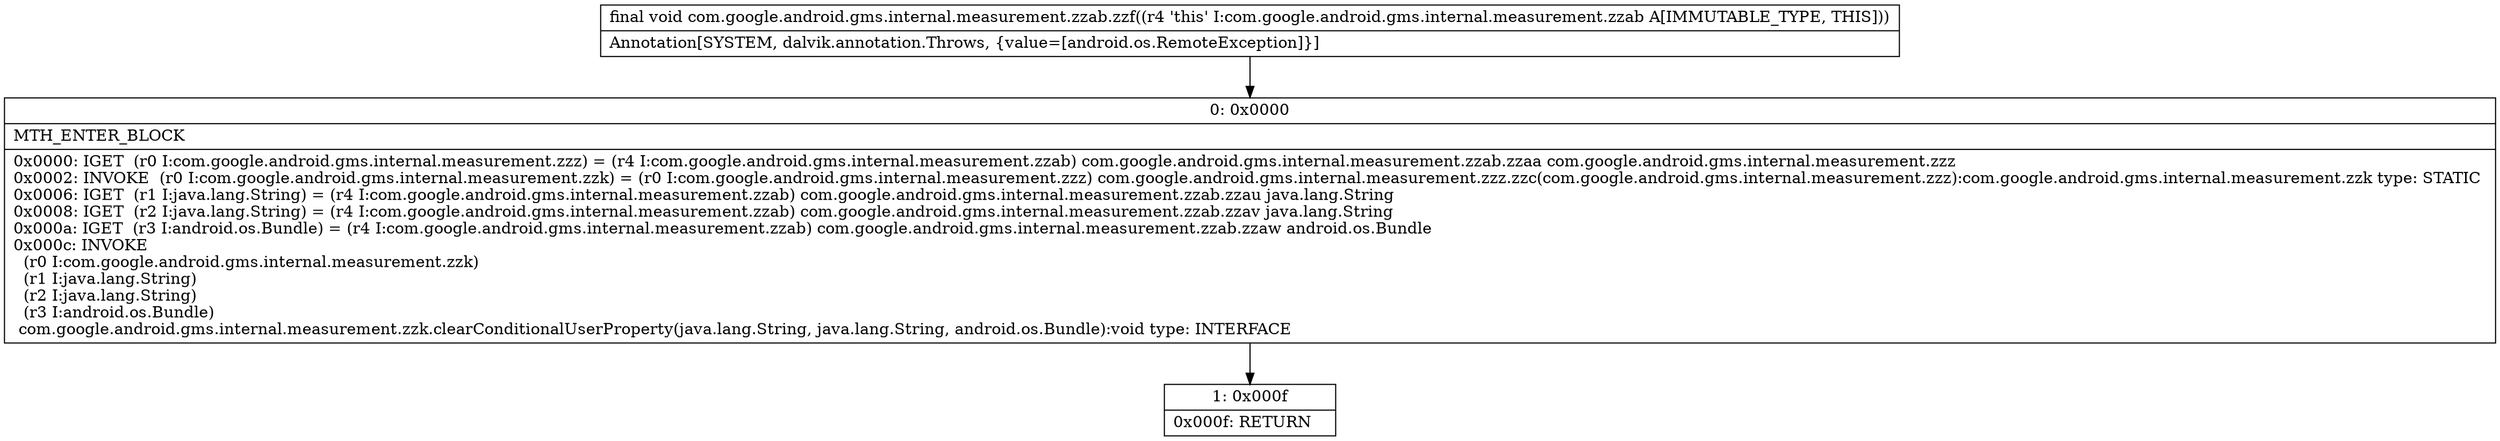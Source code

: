 digraph "CFG forcom.google.android.gms.internal.measurement.zzab.zzf()V" {
Node_0 [shape=record,label="{0\:\ 0x0000|MTH_ENTER_BLOCK\l|0x0000: IGET  (r0 I:com.google.android.gms.internal.measurement.zzz) = (r4 I:com.google.android.gms.internal.measurement.zzab) com.google.android.gms.internal.measurement.zzab.zzaa com.google.android.gms.internal.measurement.zzz \l0x0002: INVOKE  (r0 I:com.google.android.gms.internal.measurement.zzk) = (r0 I:com.google.android.gms.internal.measurement.zzz) com.google.android.gms.internal.measurement.zzz.zzc(com.google.android.gms.internal.measurement.zzz):com.google.android.gms.internal.measurement.zzk type: STATIC \l0x0006: IGET  (r1 I:java.lang.String) = (r4 I:com.google.android.gms.internal.measurement.zzab) com.google.android.gms.internal.measurement.zzab.zzau java.lang.String \l0x0008: IGET  (r2 I:java.lang.String) = (r4 I:com.google.android.gms.internal.measurement.zzab) com.google.android.gms.internal.measurement.zzab.zzav java.lang.String \l0x000a: IGET  (r3 I:android.os.Bundle) = (r4 I:com.google.android.gms.internal.measurement.zzab) com.google.android.gms.internal.measurement.zzab.zzaw android.os.Bundle \l0x000c: INVOKE  \l  (r0 I:com.google.android.gms.internal.measurement.zzk)\l  (r1 I:java.lang.String)\l  (r2 I:java.lang.String)\l  (r3 I:android.os.Bundle)\l com.google.android.gms.internal.measurement.zzk.clearConditionalUserProperty(java.lang.String, java.lang.String, android.os.Bundle):void type: INTERFACE \l}"];
Node_1 [shape=record,label="{1\:\ 0x000f|0x000f: RETURN   \l}"];
MethodNode[shape=record,label="{final void com.google.android.gms.internal.measurement.zzab.zzf((r4 'this' I:com.google.android.gms.internal.measurement.zzab A[IMMUTABLE_TYPE, THIS]))  | Annotation[SYSTEM, dalvik.annotation.Throws, \{value=[android.os.RemoteException]\}]\l}"];
MethodNode -> Node_0;
Node_0 -> Node_1;
}


